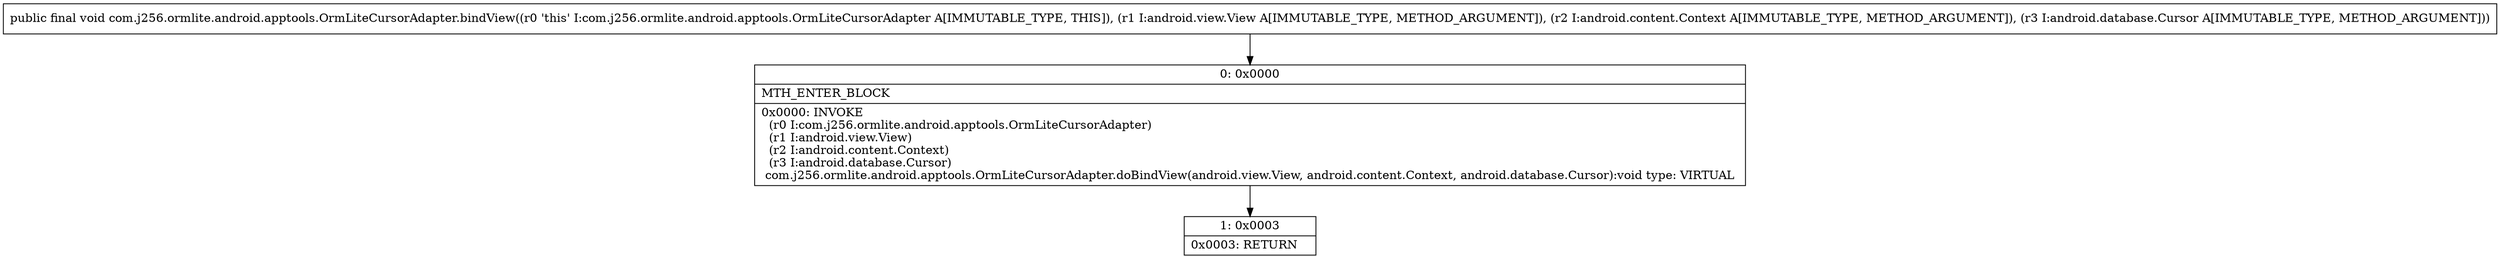 digraph "CFG forcom.j256.ormlite.android.apptools.OrmLiteCursorAdapter.bindView(Landroid\/view\/View;Landroid\/content\/Context;Landroid\/database\/Cursor;)V" {
Node_0 [shape=record,label="{0\:\ 0x0000|MTH_ENTER_BLOCK\l|0x0000: INVOKE  \l  (r0 I:com.j256.ormlite.android.apptools.OrmLiteCursorAdapter)\l  (r1 I:android.view.View)\l  (r2 I:android.content.Context)\l  (r3 I:android.database.Cursor)\l com.j256.ormlite.android.apptools.OrmLiteCursorAdapter.doBindView(android.view.View, android.content.Context, android.database.Cursor):void type: VIRTUAL \l}"];
Node_1 [shape=record,label="{1\:\ 0x0003|0x0003: RETURN   \l}"];
MethodNode[shape=record,label="{public final void com.j256.ormlite.android.apptools.OrmLiteCursorAdapter.bindView((r0 'this' I:com.j256.ormlite.android.apptools.OrmLiteCursorAdapter A[IMMUTABLE_TYPE, THIS]), (r1 I:android.view.View A[IMMUTABLE_TYPE, METHOD_ARGUMENT]), (r2 I:android.content.Context A[IMMUTABLE_TYPE, METHOD_ARGUMENT]), (r3 I:android.database.Cursor A[IMMUTABLE_TYPE, METHOD_ARGUMENT])) }"];
MethodNode -> Node_0;
Node_0 -> Node_1;
}

